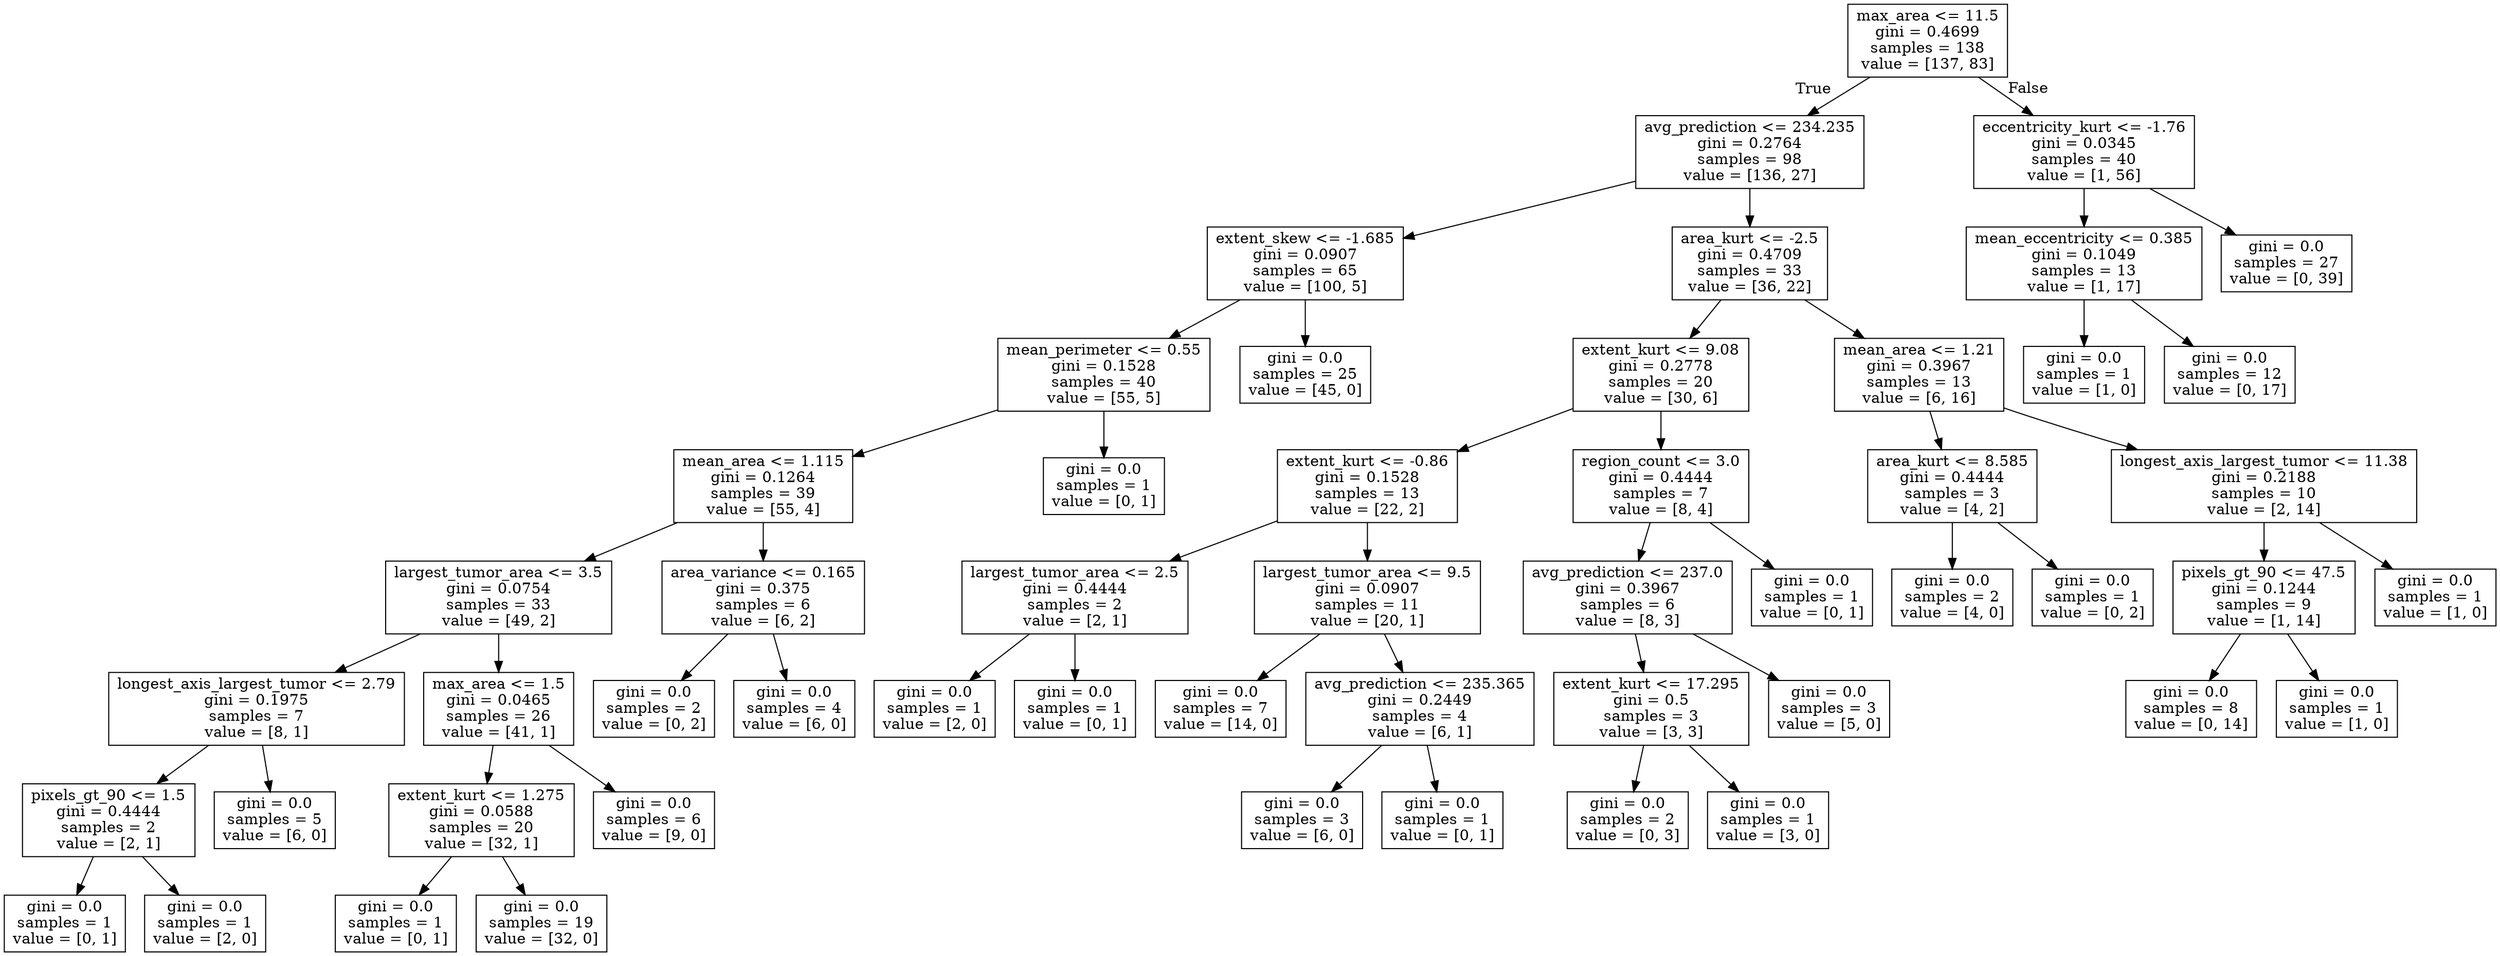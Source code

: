 digraph Tree {
node [shape=box] ;
0 [label="max_area <= 11.5\ngini = 0.4699\nsamples = 138\nvalue = [137, 83]"] ;
1 [label="avg_prediction <= 234.235\ngini = 0.2764\nsamples = 98\nvalue = [136, 27]"] ;
0 -> 1 [labeldistance=2.5, labelangle=45, headlabel="True"] ;
2 [label="extent_skew <= -1.685\ngini = 0.0907\nsamples = 65\nvalue = [100, 5]"] ;
1 -> 2 ;
3 [label="mean_perimeter <= 0.55\ngini = 0.1528\nsamples = 40\nvalue = [55, 5]"] ;
2 -> 3 ;
4 [label="mean_area <= 1.115\ngini = 0.1264\nsamples = 39\nvalue = [55, 4]"] ;
3 -> 4 ;
5 [label="largest_tumor_area <= 3.5\ngini = 0.0754\nsamples = 33\nvalue = [49, 2]"] ;
4 -> 5 ;
6 [label="longest_axis_largest_tumor <= 2.79\ngini = 0.1975\nsamples = 7\nvalue = [8, 1]"] ;
5 -> 6 ;
7 [label="pixels_gt_90 <= 1.5\ngini = 0.4444\nsamples = 2\nvalue = [2, 1]"] ;
6 -> 7 ;
8 [label="gini = 0.0\nsamples = 1\nvalue = [0, 1]"] ;
7 -> 8 ;
9 [label="gini = 0.0\nsamples = 1\nvalue = [2, 0]"] ;
7 -> 9 ;
10 [label="gini = 0.0\nsamples = 5\nvalue = [6, 0]"] ;
6 -> 10 ;
11 [label="max_area <= 1.5\ngini = 0.0465\nsamples = 26\nvalue = [41, 1]"] ;
5 -> 11 ;
12 [label="extent_kurt <= 1.275\ngini = 0.0588\nsamples = 20\nvalue = [32, 1]"] ;
11 -> 12 ;
13 [label="gini = 0.0\nsamples = 1\nvalue = [0, 1]"] ;
12 -> 13 ;
14 [label="gini = 0.0\nsamples = 19\nvalue = [32, 0]"] ;
12 -> 14 ;
15 [label="gini = 0.0\nsamples = 6\nvalue = [9, 0]"] ;
11 -> 15 ;
16 [label="area_variance <= 0.165\ngini = 0.375\nsamples = 6\nvalue = [6, 2]"] ;
4 -> 16 ;
17 [label="gini = 0.0\nsamples = 2\nvalue = [0, 2]"] ;
16 -> 17 ;
18 [label="gini = 0.0\nsamples = 4\nvalue = [6, 0]"] ;
16 -> 18 ;
19 [label="gini = 0.0\nsamples = 1\nvalue = [0, 1]"] ;
3 -> 19 ;
20 [label="gini = 0.0\nsamples = 25\nvalue = [45, 0]"] ;
2 -> 20 ;
21 [label="area_kurt <= -2.5\ngini = 0.4709\nsamples = 33\nvalue = [36, 22]"] ;
1 -> 21 ;
22 [label="extent_kurt <= 9.08\ngini = 0.2778\nsamples = 20\nvalue = [30, 6]"] ;
21 -> 22 ;
23 [label="extent_kurt <= -0.86\ngini = 0.1528\nsamples = 13\nvalue = [22, 2]"] ;
22 -> 23 ;
24 [label="largest_tumor_area <= 2.5\ngini = 0.4444\nsamples = 2\nvalue = [2, 1]"] ;
23 -> 24 ;
25 [label="gini = 0.0\nsamples = 1\nvalue = [2, 0]"] ;
24 -> 25 ;
26 [label="gini = 0.0\nsamples = 1\nvalue = [0, 1]"] ;
24 -> 26 ;
27 [label="largest_tumor_area <= 9.5\ngini = 0.0907\nsamples = 11\nvalue = [20, 1]"] ;
23 -> 27 ;
28 [label="gini = 0.0\nsamples = 7\nvalue = [14, 0]"] ;
27 -> 28 ;
29 [label="avg_prediction <= 235.365\ngini = 0.2449\nsamples = 4\nvalue = [6, 1]"] ;
27 -> 29 ;
30 [label="gini = 0.0\nsamples = 3\nvalue = [6, 0]"] ;
29 -> 30 ;
31 [label="gini = 0.0\nsamples = 1\nvalue = [0, 1]"] ;
29 -> 31 ;
32 [label="region_count <= 3.0\ngini = 0.4444\nsamples = 7\nvalue = [8, 4]"] ;
22 -> 32 ;
33 [label="avg_prediction <= 237.0\ngini = 0.3967\nsamples = 6\nvalue = [8, 3]"] ;
32 -> 33 ;
34 [label="extent_kurt <= 17.295\ngini = 0.5\nsamples = 3\nvalue = [3, 3]"] ;
33 -> 34 ;
35 [label="gini = 0.0\nsamples = 2\nvalue = [0, 3]"] ;
34 -> 35 ;
36 [label="gini = 0.0\nsamples = 1\nvalue = [3, 0]"] ;
34 -> 36 ;
37 [label="gini = 0.0\nsamples = 3\nvalue = [5, 0]"] ;
33 -> 37 ;
38 [label="gini = 0.0\nsamples = 1\nvalue = [0, 1]"] ;
32 -> 38 ;
39 [label="mean_area <= 1.21\ngini = 0.3967\nsamples = 13\nvalue = [6, 16]"] ;
21 -> 39 ;
40 [label="area_kurt <= 8.585\ngini = 0.4444\nsamples = 3\nvalue = [4, 2]"] ;
39 -> 40 ;
41 [label="gini = 0.0\nsamples = 2\nvalue = [4, 0]"] ;
40 -> 41 ;
42 [label="gini = 0.0\nsamples = 1\nvalue = [0, 2]"] ;
40 -> 42 ;
43 [label="longest_axis_largest_tumor <= 11.38\ngini = 0.2188\nsamples = 10\nvalue = [2, 14]"] ;
39 -> 43 ;
44 [label="pixels_gt_90 <= 47.5\ngini = 0.1244\nsamples = 9\nvalue = [1, 14]"] ;
43 -> 44 ;
45 [label="gini = 0.0\nsamples = 8\nvalue = [0, 14]"] ;
44 -> 45 ;
46 [label="gini = 0.0\nsamples = 1\nvalue = [1, 0]"] ;
44 -> 46 ;
47 [label="gini = 0.0\nsamples = 1\nvalue = [1, 0]"] ;
43 -> 47 ;
48 [label="eccentricity_kurt <= -1.76\ngini = 0.0345\nsamples = 40\nvalue = [1, 56]"] ;
0 -> 48 [labeldistance=2.5, labelangle=-45, headlabel="False"] ;
49 [label="mean_eccentricity <= 0.385\ngini = 0.1049\nsamples = 13\nvalue = [1, 17]"] ;
48 -> 49 ;
50 [label="gini = 0.0\nsamples = 1\nvalue = [1, 0]"] ;
49 -> 50 ;
51 [label="gini = 0.0\nsamples = 12\nvalue = [0, 17]"] ;
49 -> 51 ;
52 [label="gini = 0.0\nsamples = 27\nvalue = [0, 39]"] ;
48 -> 52 ;
}